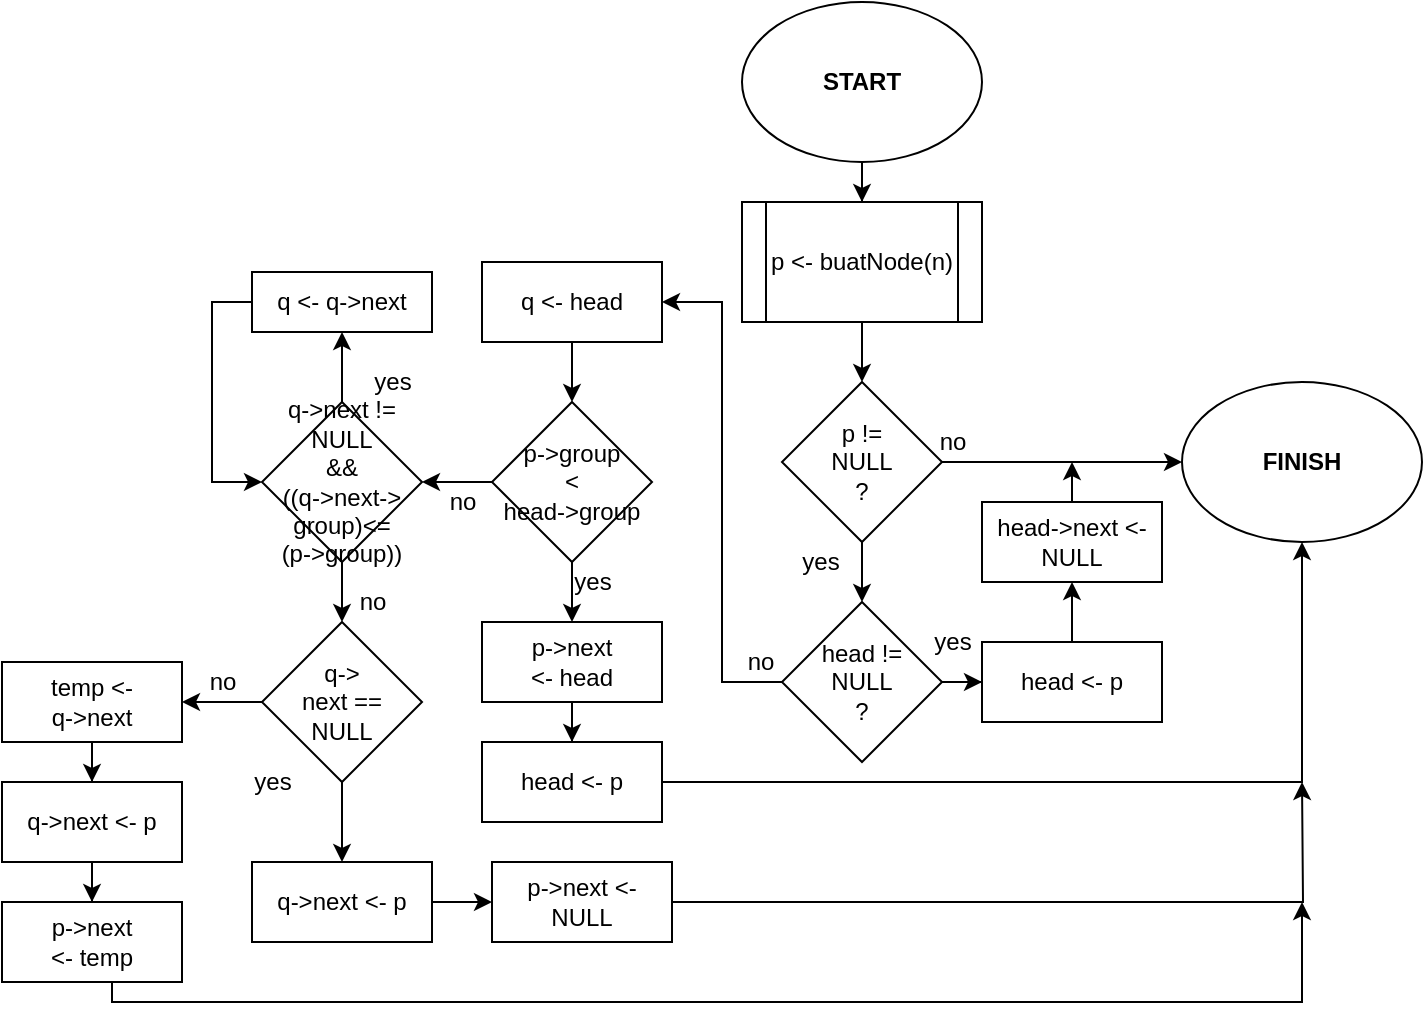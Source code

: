 <mxfile version="14.1.5" type="device"><diagram id="N_1SbDYPTajhN8F8-EBf" name="Page-1"><mxGraphModel dx="1835" dy="619" grid="1" gridSize="10" guides="1" tooltips="1" connect="1" arrows="1" fold="1" page="1" pageScale="1" pageWidth="827" pageHeight="1169" math="0" shadow="0"><root><mxCell id="0"/><mxCell id="1" parent="0"/><mxCell id="yVYh-eG8jGeKo-_RBR36-5" value="" style="edgeStyle=orthogonalEdgeStyle;rounded=0;orthogonalLoop=1;jettySize=auto;html=1;" edge="1" parent="1" source="yVYh-eG8jGeKo-_RBR36-1" target="yVYh-eG8jGeKo-_RBR36-4"><mxGeometry relative="1" as="geometry"/></mxCell><mxCell id="yVYh-eG8jGeKo-_RBR36-1" value="&lt;b&gt;START&lt;/b&gt;" style="ellipse;whiteSpace=wrap;html=1;" vertex="1" parent="1"><mxGeometry x="360" y="80" width="120" height="80" as="geometry"/></mxCell><mxCell id="yVYh-eG8jGeKo-_RBR36-2" value="&lt;b&gt;FINISH&lt;/b&gt;" style="ellipse;whiteSpace=wrap;html=1;" vertex="1" parent="1"><mxGeometry x="580" y="270" width="120" height="80" as="geometry"/></mxCell><mxCell id="yVYh-eG8jGeKo-_RBR36-7" value="" style="edgeStyle=orthogonalEdgeStyle;rounded=0;orthogonalLoop=1;jettySize=auto;html=1;" edge="1" parent="1" source="yVYh-eG8jGeKo-_RBR36-4" target="yVYh-eG8jGeKo-_RBR36-6"><mxGeometry relative="1" as="geometry"/></mxCell><mxCell id="yVYh-eG8jGeKo-_RBR36-4" value="&lt;span&gt;p &amp;lt;- buatNode(n)&lt;/span&gt;" style="shape=process;whiteSpace=wrap;html=1;backgroundOutline=1;" vertex="1" parent="1"><mxGeometry x="360" y="180" width="120" height="60" as="geometry"/></mxCell><mxCell id="yVYh-eG8jGeKo-_RBR36-9" value="" style="edgeStyle=orthogonalEdgeStyle;rounded=0;orthogonalLoop=1;jettySize=auto;html=1;" edge="1" parent="1" source="yVYh-eG8jGeKo-_RBR36-6" target="yVYh-eG8jGeKo-_RBR36-8"><mxGeometry relative="1" as="geometry"/></mxCell><mxCell id="yVYh-eG8jGeKo-_RBR36-15" style="edgeStyle=orthogonalEdgeStyle;rounded=0;orthogonalLoop=1;jettySize=auto;html=1;exitX=1;exitY=0.5;exitDx=0;exitDy=0;" edge="1" parent="1" source="yVYh-eG8jGeKo-_RBR36-6" target="yVYh-eG8jGeKo-_RBR36-2"><mxGeometry relative="1" as="geometry"/></mxCell><mxCell id="yVYh-eG8jGeKo-_RBR36-18" value="" style="edgeStyle=orthogonalEdgeStyle;rounded=0;orthogonalLoop=1;jettySize=auto;html=1;exitX=0;exitY=0.5;exitDx=0;exitDy=0;entryX=1;entryY=0.5;entryDx=0;entryDy=0;" edge="1" parent="1" source="yVYh-eG8jGeKo-_RBR36-8" target="yVYh-eG8jGeKo-_RBR36-17"><mxGeometry relative="1" as="geometry"><mxPoint x="370" y="340" as="sourcePoint"/></mxGeometry></mxCell><mxCell id="yVYh-eG8jGeKo-_RBR36-6" value="p !=&lt;br&gt;NULL&lt;br&gt;?" style="rhombus;whiteSpace=wrap;html=1;" vertex="1" parent="1"><mxGeometry x="380" y="270" width="80" height="80" as="geometry"/></mxCell><mxCell id="yVYh-eG8jGeKo-_RBR36-11" value="" style="edgeStyle=orthogonalEdgeStyle;rounded=0;orthogonalLoop=1;jettySize=auto;html=1;exitX=1;exitY=0.5;exitDx=0;exitDy=0;" edge="1" parent="1" source="yVYh-eG8jGeKo-_RBR36-8" target="yVYh-eG8jGeKo-_RBR36-10"><mxGeometry relative="1" as="geometry"/></mxCell><mxCell id="yVYh-eG8jGeKo-_RBR36-8" value="head !=&lt;br&gt;NULL&lt;br&gt;?" style="rhombus;whiteSpace=wrap;html=1;" vertex="1" parent="1"><mxGeometry x="380" y="380" width="80" height="80" as="geometry"/></mxCell><mxCell id="yVYh-eG8jGeKo-_RBR36-13" value="" style="edgeStyle=orthogonalEdgeStyle;rounded=0;orthogonalLoop=1;jettySize=auto;html=1;" edge="1" parent="1" source="yVYh-eG8jGeKo-_RBR36-10" target="yVYh-eG8jGeKo-_RBR36-12"><mxGeometry relative="1" as="geometry"/></mxCell><mxCell id="yVYh-eG8jGeKo-_RBR36-10" value="head &amp;lt;- p" style="whiteSpace=wrap;html=1;" vertex="1" parent="1"><mxGeometry x="480" y="400" width="90" height="40" as="geometry"/></mxCell><mxCell id="yVYh-eG8jGeKo-_RBR36-16" style="edgeStyle=orthogonalEdgeStyle;rounded=0;orthogonalLoop=1;jettySize=auto;html=1;exitX=0.5;exitY=0;exitDx=0;exitDy=0;" edge="1" parent="1" source="yVYh-eG8jGeKo-_RBR36-12"><mxGeometry relative="1" as="geometry"><mxPoint x="525" y="310" as="targetPoint"/></mxGeometry></mxCell><mxCell id="yVYh-eG8jGeKo-_RBR36-12" value="head-&amp;gt;next &amp;lt;- NULL" style="whiteSpace=wrap;html=1;" vertex="1" parent="1"><mxGeometry x="480" y="330" width="90" height="40" as="geometry"/></mxCell><mxCell id="yVYh-eG8jGeKo-_RBR36-20" value="" style="edgeStyle=orthogonalEdgeStyle;rounded=0;orthogonalLoop=1;jettySize=auto;html=1;" edge="1" parent="1" source="yVYh-eG8jGeKo-_RBR36-17" target="yVYh-eG8jGeKo-_RBR36-19"><mxGeometry relative="1" as="geometry"/></mxCell><mxCell id="yVYh-eG8jGeKo-_RBR36-17" value="q &amp;lt;- head" style="whiteSpace=wrap;html=1;" vertex="1" parent="1"><mxGeometry x="230" y="210" width="90" height="40" as="geometry"/></mxCell><mxCell id="yVYh-eG8jGeKo-_RBR36-22" value="" style="edgeStyle=orthogonalEdgeStyle;rounded=0;orthogonalLoop=1;jettySize=auto;html=1;" edge="1" parent="1" source="yVYh-eG8jGeKo-_RBR36-19" target="yVYh-eG8jGeKo-_RBR36-21"><mxGeometry relative="1" as="geometry"/></mxCell><mxCell id="yVYh-eG8jGeKo-_RBR36-27" value="" style="edgeStyle=orthogonalEdgeStyle;rounded=0;orthogonalLoop=1;jettySize=auto;html=1;" edge="1" parent="1" source="yVYh-eG8jGeKo-_RBR36-19" target="yVYh-eG8jGeKo-_RBR36-26"><mxGeometry relative="1" as="geometry"/></mxCell><mxCell id="yVYh-eG8jGeKo-_RBR36-19" value="p-&amp;gt;group&lt;br&gt;&amp;lt;&lt;br&gt;head-&amp;gt;group" style="rhombus;whiteSpace=wrap;html=1;" vertex="1" parent="1"><mxGeometry x="235" y="280" width="80" height="80" as="geometry"/></mxCell><mxCell id="yVYh-eG8jGeKo-_RBR36-24" value="" style="edgeStyle=orthogonalEdgeStyle;rounded=0;orthogonalLoop=1;jettySize=auto;html=1;" edge="1" parent="1" source="yVYh-eG8jGeKo-_RBR36-21" target="yVYh-eG8jGeKo-_RBR36-23"><mxGeometry relative="1" as="geometry"/></mxCell><mxCell id="yVYh-eG8jGeKo-_RBR36-21" value="p-&amp;gt;next&lt;br&gt;&amp;lt;- head" style="whiteSpace=wrap;html=1;" vertex="1" parent="1"><mxGeometry x="230" y="390" width="90" height="40" as="geometry"/></mxCell><mxCell id="yVYh-eG8jGeKo-_RBR36-25" style="edgeStyle=orthogonalEdgeStyle;rounded=0;orthogonalLoop=1;jettySize=auto;html=1;exitX=1;exitY=0.5;exitDx=0;exitDy=0;" edge="1" parent="1" source="yVYh-eG8jGeKo-_RBR36-23" target="yVYh-eG8jGeKo-_RBR36-2"><mxGeometry relative="1" as="geometry"/></mxCell><mxCell id="yVYh-eG8jGeKo-_RBR36-23" value="head &amp;lt;- p" style="whiteSpace=wrap;html=1;" vertex="1" parent="1"><mxGeometry x="230" y="450" width="90" height="40" as="geometry"/></mxCell><mxCell id="yVYh-eG8jGeKo-_RBR36-29" value="" style="edgeStyle=orthogonalEdgeStyle;rounded=0;orthogonalLoop=1;jettySize=auto;html=1;" edge="1" parent="1" source="yVYh-eG8jGeKo-_RBR36-26" target="yVYh-eG8jGeKo-_RBR36-28"><mxGeometry relative="1" as="geometry"/></mxCell><mxCell id="yVYh-eG8jGeKo-_RBR36-32" value="" style="edgeStyle=orthogonalEdgeStyle;rounded=0;orthogonalLoop=1;jettySize=auto;html=1;" edge="1" parent="1" source="yVYh-eG8jGeKo-_RBR36-26" target="yVYh-eG8jGeKo-_RBR36-31"><mxGeometry relative="1" as="geometry"/></mxCell><mxCell id="yVYh-eG8jGeKo-_RBR36-26" value="q-&amp;gt;next != NULL&lt;br&gt;&amp;amp;&amp;amp;&lt;br&gt;((q-&amp;gt;next-&amp;gt;&lt;br&gt;group)&amp;lt;=&lt;br&gt;(p-&amp;gt;group))" style="rhombus;whiteSpace=wrap;html=1;" vertex="1" parent="1"><mxGeometry x="120" y="280" width="80" height="80" as="geometry"/></mxCell><mxCell id="yVYh-eG8jGeKo-_RBR36-30" style="edgeStyle=orthogonalEdgeStyle;rounded=0;orthogonalLoop=1;jettySize=auto;html=1;exitX=0;exitY=0.5;exitDx=0;exitDy=0;entryX=0;entryY=0.5;entryDx=0;entryDy=0;" edge="1" parent="1" source="yVYh-eG8jGeKo-_RBR36-28" target="yVYh-eG8jGeKo-_RBR36-26"><mxGeometry relative="1" as="geometry"/></mxCell><mxCell id="yVYh-eG8jGeKo-_RBR36-28" value="q &amp;lt;- q-&amp;gt;next" style="whiteSpace=wrap;html=1;" vertex="1" parent="1"><mxGeometry x="115" y="215" width="90" height="30" as="geometry"/></mxCell><mxCell id="yVYh-eG8jGeKo-_RBR36-37" style="edgeStyle=orthogonalEdgeStyle;rounded=0;orthogonalLoop=1;jettySize=auto;html=1;exitX=0.5;exitY=1;exitDx=0;exitDy=0;entryX=0.5;entryY=0;entryDx=0;entryDy=0;" edge="1" parent="1" source="yVYh-eG8jGeKo-_RBR36-31" target="yVYh-eG8jGeKo-_RBR36-34"><mxGeometry relative="1" as="geometry"/></mxCell><mxCell id="yVYh-eG8jGeKo-_RBR36-42" value="" style="edgeStyle=orthogonalEdgeStyle;rounded=0;orthogonalLoop=1;jettySize=auto;html=1;" edge="1" parent="1" source="yVYh-eG8jGeKo-_RBR36-31" target="yVYh-eG8jGeKo-_RBR36-39"><mxGeometry relative="1" as="geometry"/></mxCell><mxCell id="yVYh-eG8jGeKo-_RBR36-31" value="q-&amp;gt;&lt;br&gt;next ==&lt;br&gt;NULL" style="rhombus;whiteSpace=wrap;html=1;" vertex="1" parent="1"><mxGeometry x="120" y="390" width="80" height="80" as="geometry"/></mxCell><mxCell id="yVYh-eG8jGeKo-_RBR36-33" value="" style="edgeStyle=orthogonalEdgeStyle;rounded=0;orthogonalLoop=1;jettySize=auto;html=1;" edge="1" parent="1" source="yVYh-eG8jGeKo-_RBR36-34" target="yVYh-eG8jGeKo-_RBR36-35"><mxGeometry relative="1" as="geometry"/></mxCell><mxCell id="yVYh-eG8jGeKo-_RBR36-34" value="q-&amp;gt;next &amp;lt;- p" style="whiteSpace=wrap;html=1;" vertex="1" parent="1"><mxGeometry x="115" y="510" width="90" height="40" as="geometry"/></mxCell><mxCell id="yVYh-eG8jGeKo-_RBR36-44" style="edgeStyle=orthogonalEdgeStyle;rounded=0;orthogonalLoop=1;jettySize=auto;html=1;exitX=1;exitY=0.5;exitDx=0;exitDy=0;" edge="1" parent="1" source="yVYh-eG8jGeKo-_RBR36-35"><mxGeometry relative="1" as="geometry"><mxPoint x="640" y="470" as="targetPoint"/></mxGeometry></mxCell><mxCell id="yVYh-eG8jGeKo-_RBR36-35" value="p-&amp;gt;next &amp;lt;- NULL" style="whiteSpace=wrap;html=1;" vertex="1" parent="1"><mxGeometry x="235" y="510" width="90" height="40" as="geometry"/></mxCell><mxCell id="yVYh-eG8jGeKo-_RBR36-38" value="" style="edgeStyle=orthogonalEdgeStyle;rounded=0;orthogonalLoop=1;jettySize=auto;html=1;" edge="1" parent="1" source="yVYh-eG8jGeKo-_RBR36-39" target="yVYh-eG8jGeKo-_RBR36-40"><mxGeometry relative="1" as="geometry"/></mxCell><mxCell id="yVYh-eG8jGeKo-_RBR36-39" value="temp &amp;lt;-&lt;br&gt;q-&amp;gt;next" style="whiteSpace=wrap;html=1;" vertex="1" parent="1"><mxGeometry x="-10" y="410" width="90" height="40" as="geometry"/></mxCell><mxCell id="yVYh-eG8jGeKo-_RBR36-43" value="" style="edgeStyle=orthogonalEdgeStyle;rounded=0;orthogonalLoop=1;jettySize=auto;html=1;" edge="1" parent="1" source="yVYh-eG8jGeKo-_RBR36-40" target="yVYh-eG8jGeKo-_RBR36-41"><mxGeometry relative="1" as="geometry"/></mxCell><mxCell id="yVYh-eG8jGeKo-_RBR36-40" value="q-&amp;gt;next &amp;lt;- p" style="whiteSpace=wrap;html=1;" vertex="1" parent="1"><mxGeometry x="-10" y="470" width="90" height="40" as="geometry"/></mxCell><mxCell id="yVYh-eG8jGeKo-_RBR36-45" style="edgeStyle=orthogonalEdgeStyle;rounded=0;orthogonalLoop=1;jettySize=auto;html=1;exitX=0.5;exitY=1;exitDx=0;exitDy=0;" edge="1" parent="1" source="yVYh-eG8jGeKo-_RBR36-41"><mxGeometry relative="1" as="geometry"><mxPoint x="640" y="530" as="targetPoint"/><Array as="points"><mxPoint x="45" y="570"/><mxPoint x="45" y="580"/><mxPoint x="640" y="580"/></Array></mxGeometry></mxCell><mxCell id="yVYh-eG8jGeKo-_RBR36-41" value="p-&amp;gt;next &lt;br&gt;&amp;lt;- temp" style="whiteSpace=wrap;html=1;" vertex="1" parent="1"><mxGeometry x="-10" y="530" width="90" height="40" as="geometry"/></mxCell><mxCell id="yVYh-eG8jGeKo-_RBR36-46" value="yes" style="text;html=1;align=center;verticalAlign=middle;resizable=0;points=[];autosize=1;" vertex="1" parent="1"><mxGeometry x="384" y="350" width="30" height="20" as="geometry"/></mxCell><mxCell id="yVYh-eG8jGeKo-_RBR36-47" value="yes" style="text;html=1;align=center;verticalAlign=middle;resizable=0;points=[];autosize=1;" vertex="1" parent="1"><mxGeometry x="450" y="390" width="30" height="20" as="geometry"/></mxCell><mxCell id="yVYh-eG8jGeKo-_RBR36-48" value="no" style="text;html=1;align=center;verticalAlign=middle;resizable=0;points=[];autosize=1;" vertex="1" parent="1"><mxGeometry x="450" y="290" width="30" height="20" as="geometry"/></mxCell><mxCell id="yVYh-eG8jGeKo-_RBR36-49" value="no" style="text;html=1;align=center;verticalAlign=middle;resizable=0;points=[];autosize=1;" vertex="1" parent="1"><mxGeometry x="354" y="400" width="30" height="20" as="geometry"/></mxCell><mxCell id="yVYh-eG8jGeKo-_RBR36-50" value="yes" style="text;html=1;align=center;verticalAlign=middle;resizable=0;points=[];autosize=1;" vertex="1" parent="1"><mxGeometry x="270" y="360" width="30" height="20" as="geometry"/></mxCell><mxCell id="yVYh-eG8jGeKo-_RBR36-51" value="no" style="text;html=1;align=center;verticalAlign=middle;resizable=0;points=[];autosize=1;" vertex="1" parent="1"><mxGeometry x="205" y="320" width="30" height="20" as="geometry"/></mxCell><mxCell id="yVYh-eG8jGeKo-_RBR36-52" value="yes" style="text;html=1;align=center;verticalAlign=middle;resizable=0;points=[];autosize=1;" vertex="1" parent="1"><mxGeometry x="170" y="260" width="30" height="20" as="geometry"/></mxCell><mxCell id="yVYh-eG8jGeKo-_RBR36-53" value="no" style="text;html=1;align=center;verticalAlign=middle;resizable=0;points=[];autosize=1;" vertex="1" parent="1"><mxGeometry x="160" y="370" width="30" height="20" as="geometry"/></mxCell><mxCell id="yVYh-eG8jGeKo-_RBR36-55" value="yes" style="text;html=1;align=center;verticalAlign=middle;resizable=0;points=[];autosize=1;" vertex="1" parent="1"><mxGeometry x="110" y="460" width="30" height="20" as="geometry"/></mxCell><mxCell id="yVYh-eG8jGeKo-_RBR36-56" value="no" style="text;html=1;align=center;verticalAlign=middle;resizable=0;points=[];autosize=1;" vertex="1" parent="1"><mxGeometry x="85" y="410" width="30" height="20" as="geometry"/></mxCell></root></mxGraphModel></diagram></mxfile>